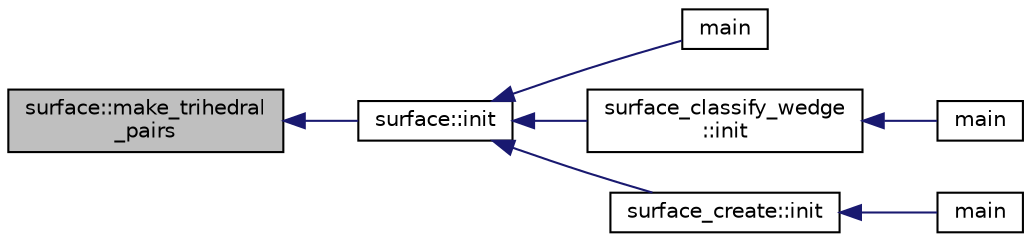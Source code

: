 digraph "surface::make_trihedral_pairs"
{
  edge [fontname="Helvetica",fontsize="10",labelfontname="Helvetica",labelfontsize="10"];
  node [fontname="Helvetica",fontsize="10",shape=record];
  rankdir="LR";
  Node3840 [label="surface::make_trihedral\l_pairs",height=0.2,width=0.4,color="black", fillcolor="grey75", style="filled", fontcolor="black"];
  Node3840 -> Node3841 [dir="back",color="midnightblue",fontsize="10",style="solid",fontname="Helvetica"];
  Node3841 [label="surface::init",height=0.2,width=0.4,color="black", fillcolor="white", style="filled",URL="$d5/d88/classsurface.html#a90570b0ca6ab02988159f2c40cb27308"];
  Node3841 -> Node3842 [dir="back",color="midnightblue",fontsize="10",style="solid",fontname="Helvetica"];
  Node3842 [label="main",height=0.2,width=0.4,color="black", fillcolor="white", style="filled",URL="$d6/dc3/arc__lifting__main_8_c.html#a217dbf8b442f20279ea00b898af96f52"];
  Node3841 -> Node3843 [dir="back",color="midnightblue",fontsize="10",style="solid",fontname="Helvetica"];
  Node3843 [label="surface_classify_wedge\l::init",height=0.2,width=0.4,color="black", fillcolor="white", style="filled",URL="$d7/d5c/classsurface__classify__wedge.html#a43302106663b307aa8274a5112a7010a"];
  Node3843 -> Node3844 [dir="back",color="midnightblue",fontsize="10",style="solid",fontname="Helvetica"];
  Node3844 [label="main",height=0.2,width=0.4,color="black", fillcolor="white", style="filled",URL="$df/df8/surface__classify_8_c.html#a217dbf8b442f20279ea00b898af96f52"];
  Node3841 -> Node3845 [dir="back",color="midnightblue",fontsize="10",style="solid",fontname="Helvetica"];
  Node3845 [label="surface_create::init",height=0.2,width=0.4,color="black", fillcolor="white", style="filled",URL="$de/da4/classsurface__create.html#ab0db5c12825f778e3caf8aa4da02eb06"];
  Node3845 -> Node3846 [dir="back",color="midnightblue",fontsize="10",style="solid",fontname="Helvetica"];
  Node3846 [label="main",height=0.2,width=0.4,color="black", fillcolor="white", style="filled",URL="$d2/dfa/create__surface__main_8_c.html#a217dbf8b442f20279ea00b898af96f52"];
}
